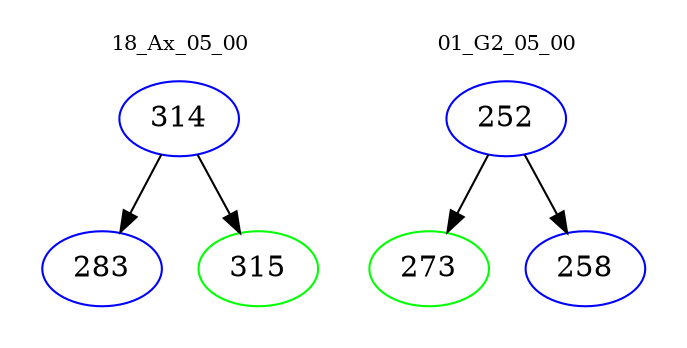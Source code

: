 digraph{
subgraph cluster_0 {
color = white
label = "18_Ax_05_00";
fontsize=10;
T0_314 [label="314", color="blue"]
T0_314 -> T0_283 [color="black"]
T0_283 [label="283", color="blue"]
T0_314 -> T0_315 [color="black"]
T0_315 [label="315", color="green"]
}
subgraph cluster_1 {
color = white
label = "01_G2_05_00";
fontsize=10;
T1_252 [label="252", color="blue"]
T1_252 -> T1_273 [color="black"]
T1_273 [label="273", color="green"]
T1_252 -> T1_258 [color="black"]
T1_258 [label="258", color="blue"]
}
}
